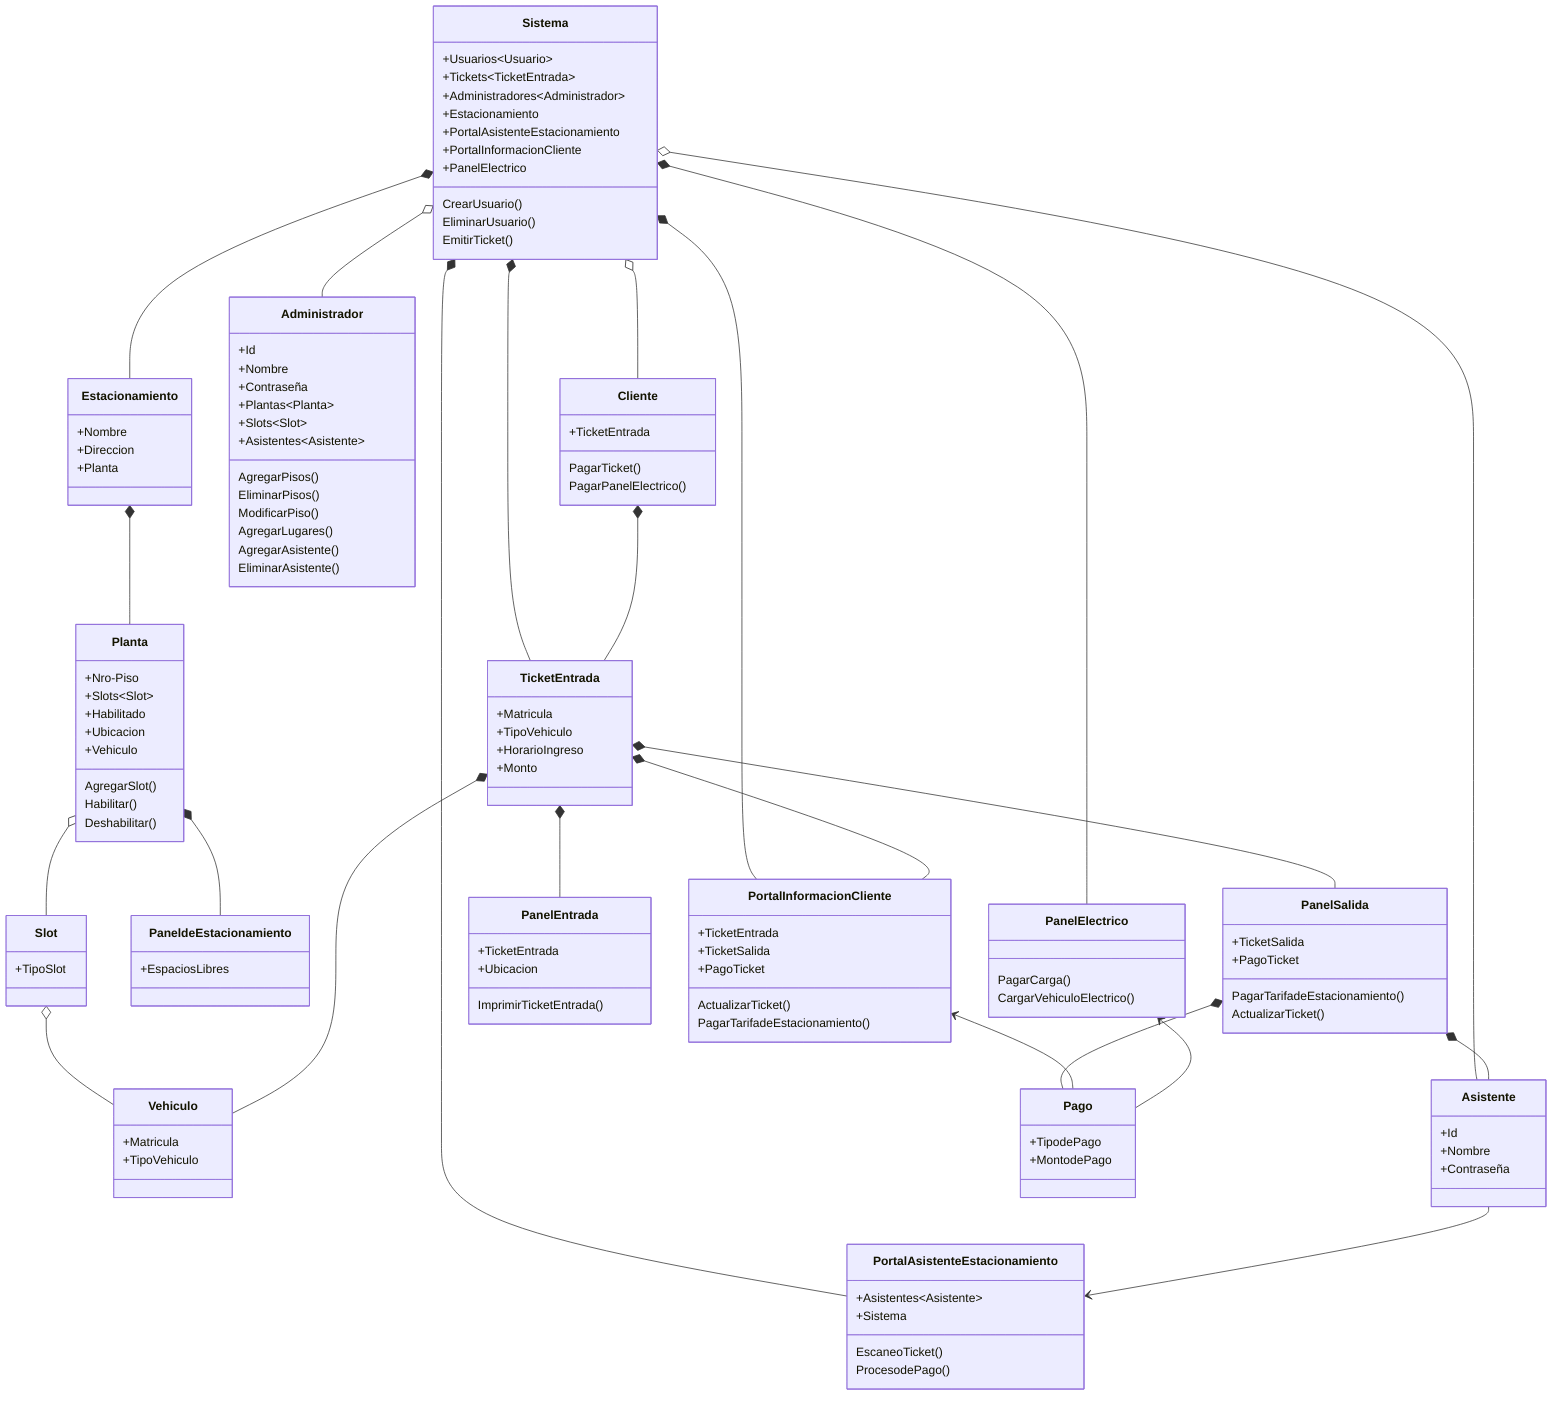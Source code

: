 classDiagram
    Estacionamiento *-- Planta
    Planta o-- Slot
    Slot o-- Vehiculo
    Planta *-- PaneldeEstacionamiento
    
    Sistema *-- Estacionamiento
    Sistema *-- TicketEntrada
    Sistema *-- PortalAsistenteEstacionamiento
    Sistema *-- PortalInformacionCliente
    Sistema *-- PanelElectrico
    
    Sistema o-- Administrador
    Sistema o-- Cliente
    Sistema o-- Asistente
    
    Asistente --> PortalAsistenteEstacionamiento

    Cliente *-- TicketEntrada

    TicketEntrada *-- PanelEntrada
    TicketEntrada *-- PanelSalida
    TicketEntrada *-- PortalInformacionCliente
    TicketEntrada *-- Vehiculo

    PanelSalida *-- Asistente
    PanelSalida *-- Pago    

    PortalInformacionCliente <-- Pago

    PanelElectrico <-- Pago

    class Sistema
    Sistema: +Usuarios~Usuario~
    Sistema: +Tickets~TicketEntrada~
    Sistema: +Administradores~Administrador~
    Sistema: +Estacionamiento
    Sistema: +PortalAsistenteEstacionamiento
    Sistema: +PortalInformacionCliente
    Sistema: +PanelElectrico
    Sistema: CrearUsuario()
    Sistema: EliminarUsuario()
    Sistema: EmitirTicket()

    class Estacionamiento
    Estacionamiento: +Nombre
    Estacionamiento: +Direccion
    Estacionamiento: +Planta

    class Planta
    Planta: +Nro-Piso
    Planta: +Slots~Slot~
    Planta: +Habilitado
    Planta: +Ubicacion
    Planta: +Vehiculo
    Planta: AgregarSlot()
    Planta: Habilitar()
    Planta: Deshabilitar()

    class Slot
    Slot: +TipoSlot

    class Vehiculo
    Vehiculo: +Matricula
    Vehiculo: +TipoVehiculo

    class Administrador
    Administrador: +Id
    Administrador: +Nombre
    Administrador: +Contraseña
    Administrador: +Plantas~Planta~
    Administrador: +Slots~Slot~
    Administrador: +Asistentes~Asistente~
    Administrador: AgregarPisos()
    Administrador: EliminarPisos()
    Administrador: ModificarPiso()
    Administrador: AgregarLugares()
    Administrador: AgregarAsistente()
    Administrador: EliminarAsistente()

    class Asistente
    Asistente: +Id
    Asistente: +Nombre
    Asistente: +Contraseña
    
    class Cliente
    Cliente: +TicketEntrada
    Cliente: PagarTicket()
    Cliente: PagarPanelElectrico()

    class TicketEntrada
    TicketEntrada: +Matricula
    TicketEntrada: +TipoVehiculo
    TicketEntrada: +HorarioIngreso
    TicketEntrada: +Monto

    class PanelEntrada
    PanelEntrada: +TicketEntrada
    PanelEntrada: +Ubicacion
    PanelEntrada: ImprimirTicketEntrada()

    class PanelSalida
    PanelSalida: +TicketSalida
    PanelSalida: +PagoTicket
    PanelSalida: PagarTarifadeEstacionamiento()
    PanelSalida: ActualizarTicket()

    class Pago
    Pago: +TipodePago
    Pago: +MontodePago

    class PaneldeEstacionamiento
    PaneldeEstacionamiento: +EspaciosLibres

    class PortalAsistenteEstacionamiento
    PortalAsistenteEstacionamiento: +Asistentes~Asistente~
    PortalAsistenteEstacionamiento: +Sistema
    PortalAsistenteEstacionamiento: EscaneoTicket()
    PortalAsistenteEstacionamiento: ProcesodePago()

    class PortalInformacionCliente
    PortalInformacionCliente: +TicketEntrada
    PortalInformacionCliente: +TicketSalida
    PortalInformacionCliente: +PagoTicket
    PortalInformacionCliente: ActualizarTicket()
    PortalInformacionCliente: PagarTarifadeEstacionamiento()

    class PanelElectrico
    PanelElectrico: PagarCarga()
    PanelElectrico: CargarVehiculoElectrico()